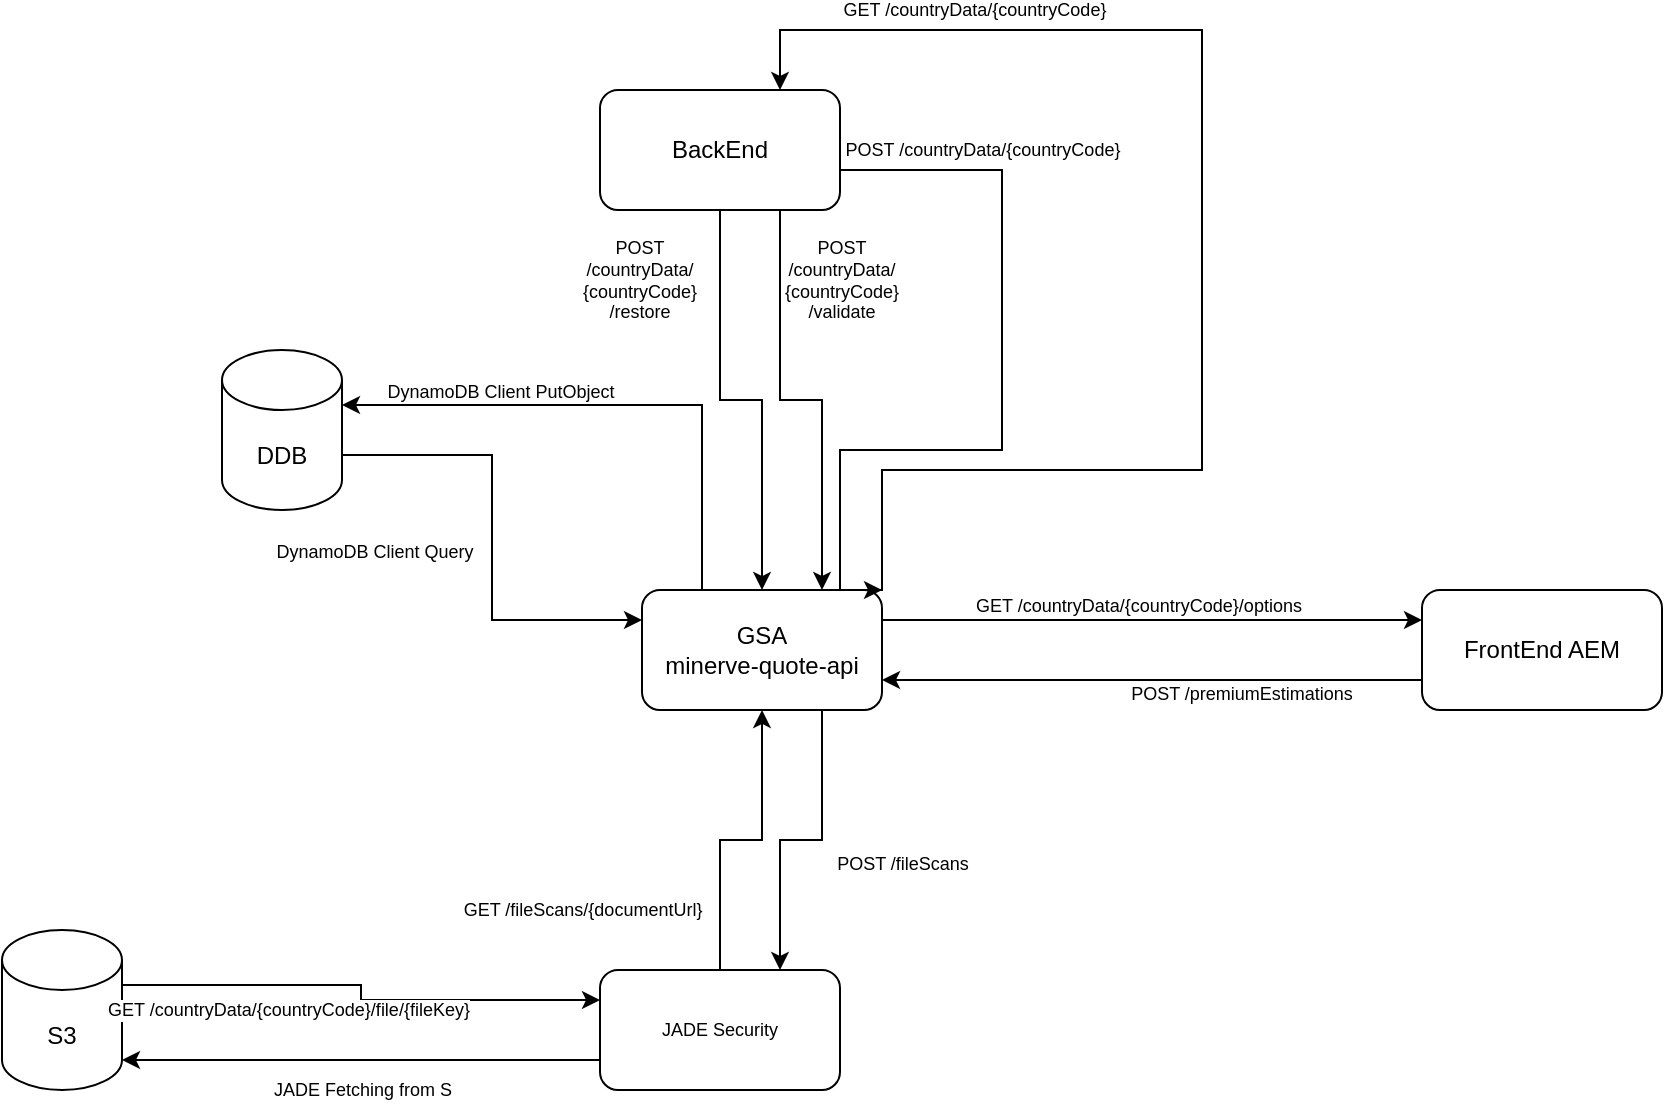 <mxfile version="20.3.1" type="github">
  <diagram id="0-eIzqEijCaNKOFwE0yg" name="Page-1">
    <mxGraphModel dx="949" dy="658" grid="1" gridSize="10" guides="1" tooltips="1" connect="1" arrows="1" fold="1" page="1" pageScale="1" pageWidth="1169" pageHeight="827" math="0" shadow="0">
      <root>
        <mxCell id="0" />
        <mxCell id="1" parent="0" />
        <mxCell id="OjMGByleGfyb7vKYq2kZ-40" style="edgeStyle=orthogonalEdgeStyle;rounded=0;orthogonalLoop=1;jettySize=auto;html=1;exitX=1;exitY=0;exitDx=0;exitDy=52.5;exitPerimeter=0;entryX=0;entryY=0.25;entryDx=0;entryDy=0;fontSize=9;fontColor=#000000;" parent="1" source="OjMGByleGfyb7vKYq2kZ-1" target="OjMGByleGfyb7vKYq2kZ-3" edge="1">
          <mxGeometry relative="1" as="geometry" />
        </mxCell>
        <mxCell id="OjMGByleGfyb7vKYq2kZ-41" value="DynamoDB Client Query" style="edgeLabel;html=1;align=center;verticalAlign=middle;resizable=0;points=[];fontSize=9;fontColor=#000000;" parent="OjMGByleGfyb7vKYq2kZ-40" vertex="1" connectable="0">
          <mxGeometry x="-0.541" y="2" relative="1" as="geometry">
            <mxPoint x="-38" y="50" as="offset" />
          </mxGeometry>
        </mxCell>
        <mxCell id="OjMGByleGfyb7vKYq2kZ-1" value="DDB" style="shape=cylinder3;whiteSpace=wrap;html=1;boundedLbl=1;backgroundOutline=1;size=15;" parent="1" vertex="1">
          <mxGeometry x="310" y="220" width="60" height="80" as="geometry" />
        </mxCell>
        <mxCell id="OjMGByleGfyb7vKYq2kZ-32" style="edgeStyle=orthogonalEdgeStyle;rounded=0;orthogonalLoop=1;jettySize=auto;html=1;exitX=1;exitY=0;exitDx=0;exitDy=27.5;exitPerimeter=0;entryX=0;entryY=0.25;entryDx=0;entryDy=0;fontSize=9;fontColor=#000000;" parent="1" source="OjMGByleGfyb7vKYq2kZ-2" target="OjMGByleGfyb7vKYq2kZ-48" edge="1">
          <mxGeometry relative="1" as="geometry" />
        </mxCell>
        <mxCell id="OjMGByleGfyb7vKYq2kZ-2" value="S3" style="shape=cylinder3;whiteSpace=wrap;html=1;boundedLbl=1;backgroundOutline=1;size=15;" parent="1" vertex="1">
          <mxGeometry x="200" y="510" width="60" height="80" as="geometry" />
        </mxCell>
        <mxCell id="OjMGByleGfyb7vKYq2kZ-7" style="edgeStyle=orthogonalEdgeStyle;rounded=0;orthogonalLoop=1;jettySize=auto;html=1;exitX=1;exitY=0.25;exitDx=0;exitDy=0;entryX=0;entryY=0.25;entryDx=0;entryDy=0;" parent="1" source="OjMGByleGfyb7vKYq2kZ-3" target="OjMGByleGfyb7vKYq2kZ-5" edge="1">
          <mxGeometry relative="1" as="geometry" />
        </mxCell>
        <mxCell id="OjMGByleGfyb7vKYq2kZ-11" value="&lt;p&gt;&lt;font style=&quot;font-size: 9px;&quot;&gt;GET /countryData/{countryCode}/options&lt;/font&gt;&lt;/p&gt;" style="edgeLabel;html=1;align=center;verticalAlign=middle;resizable=0;points=[];labelBackgroundColor=none;" parent="OjMGByleGfyb7vKYq2kZ-7" vertex="1" connectable="0">
          <mxGeometry x="-0.154" y="2" relative="1" as="geometry">
            <mxPoint x="14" y="-6" as="offset" />
          </mxGeometry>
        </mxCell>
        <mxCell id="OjMGByleGfyb7vKYq2kZ-28" style="edgeStyle=orthogonalEdgeStyle;rounded=0;orthogonalLoop=1;jettySize=auto;html=1;exitX=0.95;exitY=0;exitDx=0;exitDy=0;fontSize=9;fontColor=#000000;entryX=0.75;entryY=0;entryDx=0;entryDy=0;exitPerimeter=0;" parent="1" source="OjMGByleGfyb7vKYq2kZ-3" target="OjMGByleGfyb7vKYq2kZ-4" edge="1">
          <mxGeometry relative="1" as="geometry">
            <mxPoint x="640" y="340" as="sourcePoint" />
            <mxPoint x="640" y="140" as="targetPoint" />
            <Array as="points">
              <mxPoint x="640" y="340" />
              <mxPoint x="640" y="280" />
              <mxPoint x="800" y="280" />
              <mxPoint x="800" y="60" />
              <mxPoint x="589" y="60" />
            </Array>
          </mxGeometry>
        </mxCell>
        <mxCell id="OjMGByleGfyb7vKYq2kZ-29" value="GET /countryData/{countryCode}" style="edgeLabel;html=1;align=center;verticalAlign=middle;resizable=0;points=[];fontSize=9;fontColor=#000000;" parent="OjMGByleGfyb7vKYq2kZ-28" vertex="1" connectable="0">
          <mxGeometry x="0.467" relative="1" as="geometry">
            <mxPoint x="-56" y="-10" as="offset" />
          </mxGeometry>
        </mxCell>
        <mxCell id="OjMGByleGfyb7vKYq2kZ-31" style="edgeStyle=orthogonalEdgeStyle;rounded=0;orthogonalLoop=1;jettySize=auto;html=1;entryX=1;entryY=1;entryDx=0;entryDy=-15;entryPerimeter=0;fontSize=9;fontColor=#000000;exitX=0;exitY=0.75;exitDx=0;exitDy=0;" parent="1" source="OjMGByleGfyb7vKYq2kZ-48" target="OjMGByleGfyb7vKYq2kZ-2" edge="1">
          <mxGeometry relative="1" as="geometry">
            <mxPoint x="510" y="490" as="sourcePoint" />
          </mxGeometry>
        </mxCell>
        <mxCell id="OjMGByleGfyb7vKYq2kZ-33" value="GET /countryData/{countryCode}/file/{fileKey}" style="edgeLabel;html=1;align=center;verticalAlign=middle;resizable=0;points=[];fontSize=9;fontColor=#000000;" parent="OjMGByleGfyb7vKYq2kZ-31" vertex="1" connectable="0">
          <mxGeometry x="-0.187" y="1" relative="1" as="geometry">
            <mxPoint x="-59" y="-26" as="offset" />
          </mxGeometry>
        </mxCell>
        <mxCell id="OjMGByleGfyb7vKYq2kZ-38" style="edgeStyle=orthogonalEdgeStyle;rounded=0;orthogonalLoop=1;jettySize=auto;html=1;exitX=0.25;exitY=0;exitDx=0;exitDy=0;entryX=1;entryY=0;entryDx=0;entryDy=27.5;entryPerimeter=0;fontSize=9;fontColor=#000000;" parent="1" source="OjMGByleGfyb7vKYq2kZ-3" target="OjMGByleGfyb7vKYq2kZ-1" edge="1">
          <mxGeometry relative="1" as="geometry" />
        </mxCell>
        <mxCell id="OjMGByleGfyb7vKYq2kZ-39" value="DynamoDB Client PutObject" style="edgeLabel;html=1;align=center;verticalAlign=middle;resizable=0;points=[];fontSize=9;fontColor=#000000;" parent="OjMGByleGfyb7vKYq2kZ-38" vertex="1" connectable="0">
          <mxGeometry x="0.256" y="3" relative="1" as="geometry">
            <mxPoint x="-23" y="-10" as="offset" />
          </mxGeometry>
        </mxCell>
        <mxCell id="OjMGByleGfyb7vKYq2kZ-51" style="edgeStyle=orthogonalEdgeStyle;rounded=0;orthogonalLoop=1;jettySize=auto;html=1;exitX=0.75;exitY=1;exitDx=0;exitDy=0;entryX=0.75;entryY=0;entryDx=0;entryDy=0;fontSize=9;fontColor=#000000;" parent="1" source="OjMGByleGfyb7vKYq2kZ-3" target="OjMGByleGfyb7vKYq2kZ-48" edge="1">
          <mxGeometry relative="1" as="geometry">
            <mxPoint x="600" y="400" as="sourcePoint" />
            <mxPoint x="600" y="530" as="targetPoint" />
          </mxGeometry>
        </mxCell>
        <mxCell id="OjMGByleGfyb7vKYq2kZ-52" value="POST /fileScans" style="edgeLabel;html=1;align=center;verticalAlign=middle;resizable=0;points=[];fontSize=9;fontColor=#000000;" parent="OjMGByleGfyb7vKYq2kZ-51" vertex="1" connectable="0">
          <mxGeometry x="-0.4" y="2" relative="1" as="geometry">
            <mxPoint x="38" y="31" as="offset" />
          </mxGeometry>
        </mxCell>
        <mxCell id="OjMGByleGfyb7vKYq2kZ-3" value="GSA&lt;br&gt;minerve-quote-api" style="rounded=1;whiteSpace=wrap;html=1;" parent="1" vertex="1">
          <mxGeometry x="520" y="340" width="120" height="60" as="geometry" />
        </mxCell>
        <mxCell id="OjMGByleGfyb7vKYq2kZ-27" style="edgeStyle=orthogonalEdgeStyle;rounded=0;orthogonalLoop=1;jettySize=auto;html=1;exitX=1;exitY=0.75;exitDx=0;exitDy=0;fontSize=9;fontColor=#000000;entryX=1;entryY=0;entryDx=0;entryDy=0;" parent="1" source="OjMGByleGfyb7vKYq2kZ-4" target="OjMGByleGfyb7vKYq2kZ-3" edge="1">
          <mxGeometry relative="1" as="geometry">
            <mxPoint x="590" y="240" as="targetPoint" />
            <Array as="points">
              <mxPoint x="619" y="130" />
              <mxPoint x="700" y="130" />
              <mxPoint x="700" y="270" />
              <mxPoint x="619" y="270" />
            </Array>
          </mxGeometry>
        </mxCell>
        <mxCell id="OjMGByleGfyb7vKYq2kZ-42" style="edgeStyle=orthogonalEdgeStyle;rounded=0;orthogonalLoop=1;jettySize=auto;html=1;exitX=0.5;exitY=1;exitDx=0;exitDy=0;entryX=0.5;entryY=0;entryDx=0;entryDy=0;fontSize=9;fontColor=#000000;" parent="1" source="OjMGByleGfyb7vKYq2kZ-4" target="OjMGByleGfyb7vKYq2kZ-3" edge="1">
          <mxGeometry relative="1" as="geometry" />
        </mxCell>
        <mxCell id="OjMGByleGfyb7vKYq2kZ-44" style="edgeStyle=orthogonalEdgeStyle;rounded=0;orthogonalLoop=1;jettySize=auto;html=1;exitX=0.75;exitY=1;exitDx=0;exitDy=0;entryX=0.75;entryY=0;entryDx=0;entryDy=0;fontSize=9;fontColor=#000000;" parent="1" source="OjMGByleGfyb7vKYq2kZ-4" target="OjMGByleGfyb7vKYq2kZ-3" edge="1">
          <mxGeometry relative="1" as="geometry" />
        </mxCell>
        <mxCell id="OjMGByleGfyb7vKYq2kZ-4" value="BackEnd" style="rounded=1;whiteSpace=wrap;html=1;" parent="1" vertex="1">
          <mxGeometry x="499" y="90" width="120" height="60" as="geometry" />
        </mxCell>
        <mxCell id="OjMGByleGfyb7vKYq2kZ-5" value="FrontEnd AEM" style="rounded=1;whiteSpace=wrap;html=1;" parent="1" vertex="1">
          <mxGeometry x="910" y="340" width="120" height="60" as="geometry" />
        </mxCell>
        <mxCell id="OjMGByleGfyb7vKYq2kZ-20" value="" style="endArrow=classic;html=1;rounded=0;fontSize=9;fontColor=#000000;entryX=1;entryY=0.75;entryDx=0;entryDy=0;exitX=0;exitY=0.75;exitDx=0;exitDy=0;startArrow=none;" parent="1" source="OjMGByleGfyb7vKYq2kZ-5" target="OjMGByleGfyb7vKYq2kZ-3" edge="1">
          <mxGeometry width="50" height="50" relative="1" as="geometry">
            <mxPoint x="679" y="355" as="sourcePoint" />
            <mxPoint x="699" y="260" as="targetPoint" />
          </mxGeometry>
        </mxCell>
        <mxCell id="OjMGByleGfyb7vKYq2kZ-30" value="POST /countryData/{countryCode}" style="edgeLabel;html=1;align=center;verticalAlign=middle;resizable=0;points=[];fontSize=9;fontColor=#000000;" parent="1" vertex="1" connectable="0">
          <mxGeometry x="690" y="120" as="geometry" />
        </mxCell>
        <mxCell id="OjMGByleGfyb7vKYq2kZ-34" value="JADE Fetching from S" style="edgeLabel;html=1;align=center;verticalAlign=middle;resizable=0;points=[];fontSize=9;fontColor=#000000;" parent="1" vertex="1" connectable="0">
          <mxGeometry x="380" y="590" as="geometry" />
        </mxCell>
        <mxCell id="OjMGByleGfyb7vKYq2kZ-35" value="POST /premiumEstimations" style="text;html=1;strokeColor=none;fillColor=none;align=center;verticalAlign=middle;whiteSpace=wrap;rounded=0;labelBackgroundColor=none;fontSize=9;fontColor=#000000;" parent="1" vertex="1">
          <mxGeometry x="750" y="377" width="140" height="30" as="geometry" />
        </mxCell>
        <mxCell id="OjMGByleGfyb7vKYq2kZ-46" value="POST /countryData/ {countryCode} /validate" style="text;html=1;strokeColor=none;fillColor=none;align=center;verticalAlign=middle;whiteSpace=wrap;rounded=0;labelBackgroundColor=none;fontSize=9;fontColor=#000000;" parent="1" vertex="1">
          <mxGeometry x="600" y="170" width="40" height="30" as="geometry" />
        </mxCell>
        <mxCell id="OjMGByleGfyb7vKYq2kZ-47" value="POST /countryData/ {countryCode} /restore" style="text;html=1;strokeColor=none;fillColor=none;align=center;verticalAlign=middle;whiteSpace=wrap;rounded=0;labelBackgroundColor=none;fontSize=9;fontColor=#000000;" parent="1" vertex="1">
          <mxGeometry x="499" y="170" width="40" height="30" as="geometry" />
        </mxCell>
        <mxCell id="OjMGByleGfyb7vKYq2kZ-53" style="edgeStyle=orthogonalEdgeStyle;rounded=0;orthogonalLoop=1;jettySize=auto;html=1;exitX=0.5;exitY=0;exitDx=0;exitDy=0;entryX=0.5;entryY=1;entryDx=0;entryDy=0;fontSize=9;fontColor=#000000;" parent="1" source="OjMGByleGfyb7vKYq2kZ-48" target="OjMGByleGfyb7vKYq2kZ-3" edge="1">
          <mxGeometry relative="1" as="geometry" />
        </mxCell>
        <mxCell id="OjMGByleGfyb7vKYq2kZ-48" value="JADE Security" style="rounded=1;whiteSpace=wrap;html=1;labelBackgroundColor=none;fontSize=9;fontColor=#000000;" parent="1" vertex="1">
          <mxGeometry x="499" y="530" width="120" height="60" as="geometry" />
        </mxCell>
        <mxCell id="OjMGByleGfyb7vKYq2kZ-54" value="GET /fileScans/{documentUrl}" style="edgeLabel;html=1;align=center;verticalAlign=middle;resizable=0;points=[];fontSize=9;fontColor=#000000;" parent="1" vertex="1" connectable="0">
          <mxGeometry x="490" y="500" as="geometry" />
        </mxCell>
      </root>
    </mxGraphModel>
  </diagram>
</mxfile>
